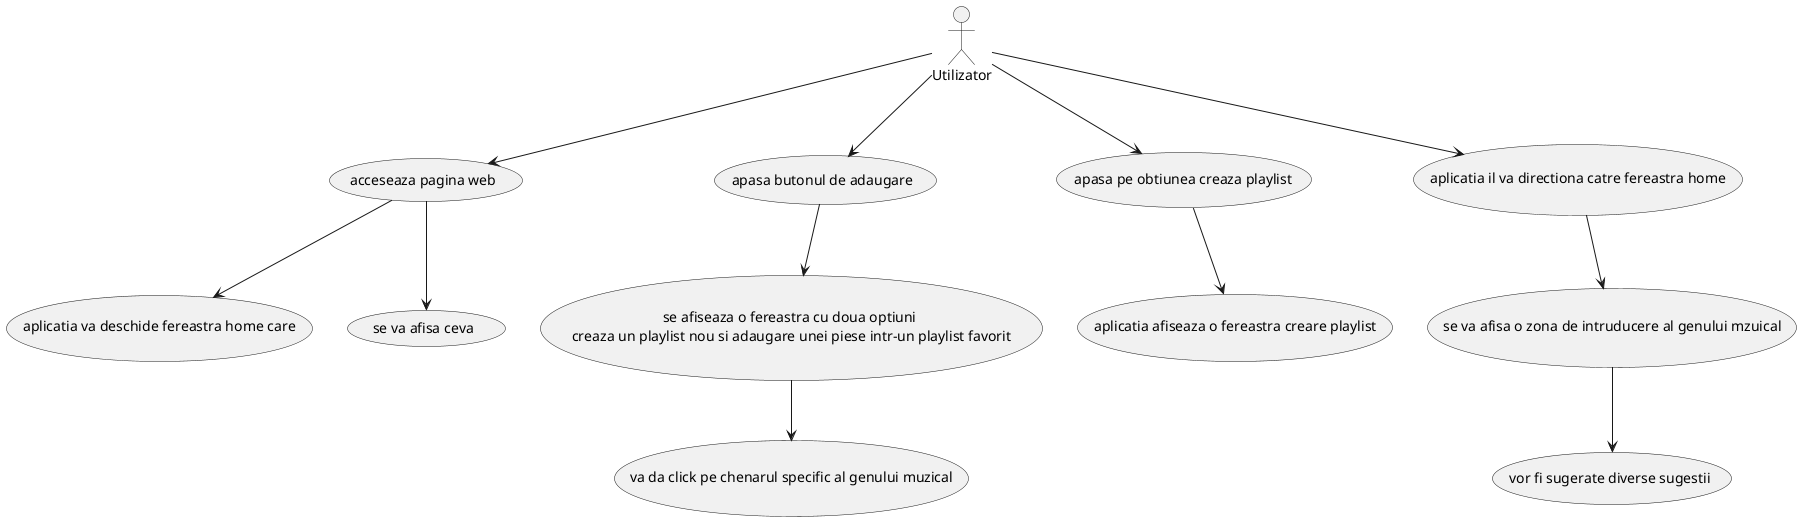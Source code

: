 @startuml
'https://plantuml.com/use-case-diagram
/'actor Utilizator
Utilizator-->(afisare formular de login pentru autentificare)
(afisare formular de login pentru autentificare)-->(conectare pagina web)
(conectare pagina web)-->(afisare pagina principala)'/

actor Utilizator
Utilizator-->(acceseaza pagina web)
(acceseaza pagina web)-->(aplicatia va deschide fereastra home care)
(acceseaza pagina web)-->(se va afisa ceva)

Utilizator-->(apasa butonul de adaugare)
(apasa butonul de adaugare)-->(se afiseaza o fereastra cu doua optiuni \n creaza un playlist nou si adaugare unei piese intr-un playlist favorit )
Utilizator-->(apasa pe obtiunea creaza playlist)
(apasa pe obtiunea creaza playlist)-->(aplicatia afiseaza o fereastra creare playlist)
(se afiseaza o fereastra cu doua optiuni \n creaza un playlist nou si adaugare unei piese intr-un playlist favorit )-->(va da click pe chenarul specific al genului muzical)
Utilizator-->(aplicatia il va directiona catre fereastra home)
(aplicatia il va directiona catre fereastra home)-->(se va afisa o zona de intruducere al genului mzuical)
(se va afisa o zona de intruducere al genului mzuical)-->(vor fi sugerate diverse sugestii)


@enduml